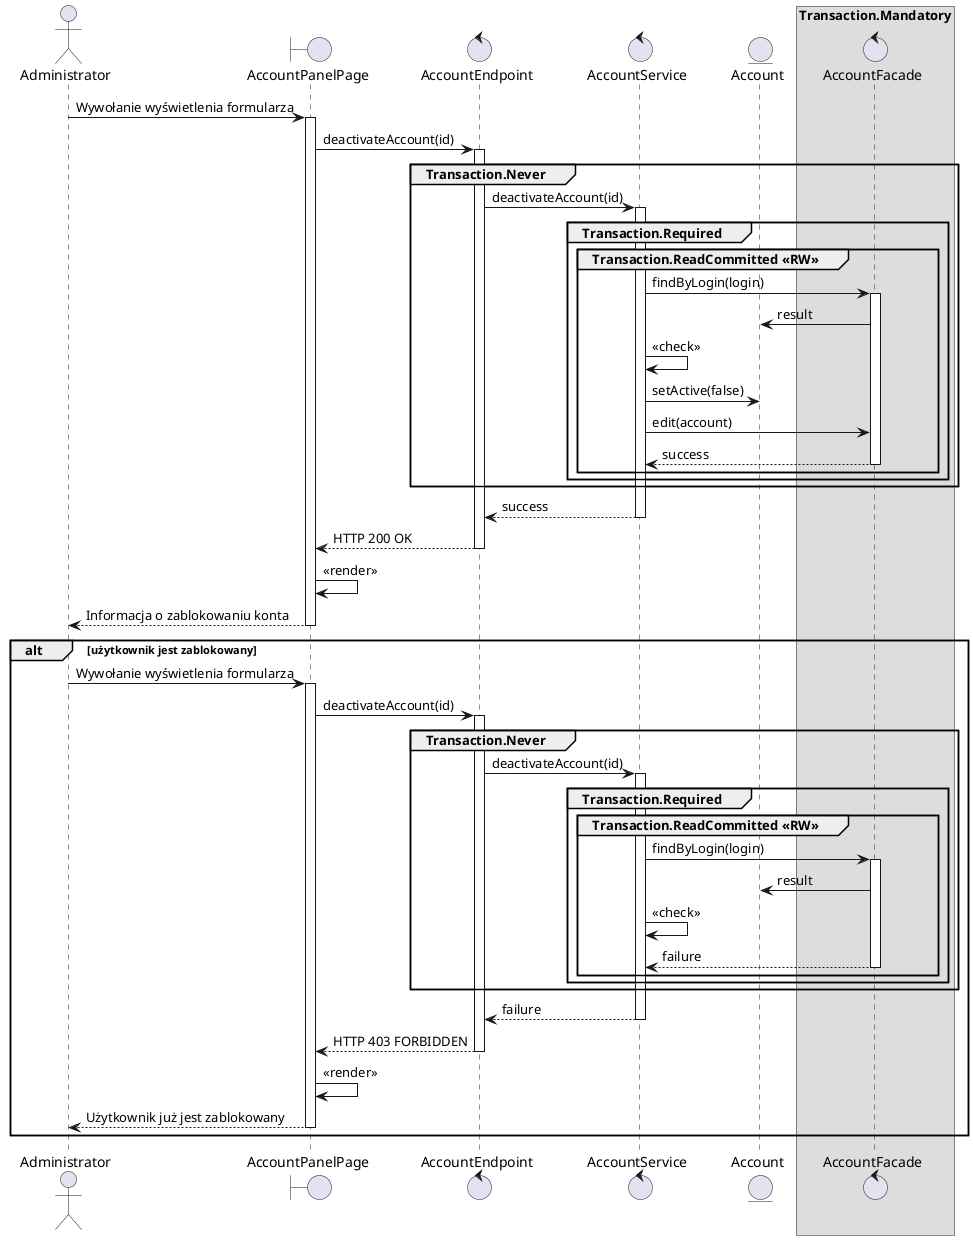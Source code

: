 @startuml MOK.3 - Zablokuj konto

actor Administrator as admin
boundary AccountPanelPage as gui
control AccountEndpoint as controller
control AccountService as service
entity Account as account
control AccountFacade as facade

skinparam backgroundcolor transparent
box Transaction.Mandatory 
    participant facade
end box

admin -> gui ++ : Wywołanie wyświetlenia formularza
gui -> controller ++ : deactivateAccount(id)
group Transaction.Never
    controller -> service ++ : deactivateAccount(id) 
    group Transaction.Required
        group Transaction.ReadCommitted <<RW>>
            service -> facade ++ : findByLogin(login)
            facade -> account : result
            service -> service : <<check>>
            service -> account : setActive(false)
            service -> facade : edit(account)
            return success
        end
    end
end

return success
return HTTP 200 OK
gui -> gui : <<render>>
return Informacja o zablokowaniu konta

alt użytkownik jest zablokowany
    admin -> gui ++ : Wywołanie wyświetlenia formularza
    gui -> controller ++ : deactivateAccount(id)
    group Transaction.Never
        controller -> service ++ : deactivateAccount(id) 
            group Transaction.Required
                group Transaction.ReadCommitted <<RW>>
                    service -> facade ++: findByLogin(login)
                    facade -> account  : result
                    service -> service : <<check>>
                
                    return failure
                end
            end
        end
        return failure
    return HTTP 403 FORBIDDEN
    gui -> gui : <<render>>
return Użytkownik już jest zablokowany
end


@enduml